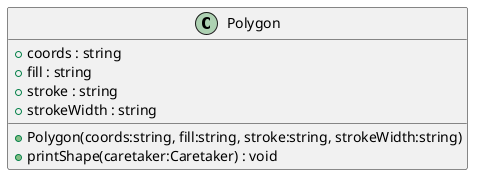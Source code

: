 @startuml
class Polygon {
    + coords : string
    + fill : string
    + stroke : string
    + strokeWidth : string
    + Polygon(coords:string, fill:string, stroke:string, strokeWidth:string)
    + printShape(caretaker:Caretaker) : void
}
@enduml
